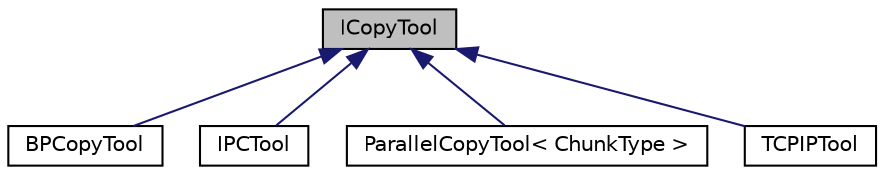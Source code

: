 digraph "ICopyTool"
{
 // LATEX_PDF_SIZE
  edge [fontname="Helvetica",fontsize="10",labelfontname="Helvetica",labelfontsize="10"];
  node [fontname="Helvetica",fontsize="10",shape=record];
  Node1 [label="ICopyTool",height=0.2,width=0.4,color="black", fillcolor="grey75", style="filled", fontcolor="black",tooltip="An interface of a CopyTool."];
  Node1 -> Node2 [dir="back",color="midnightblue",fontsize="10",style="solid",fontname="Helvetica"];
  Node2 [label="BPCopyTool",height=0.2,width=0.4,color="black", fillcolor="white", style="filled",URL="$classBPCopyTool.html",tooltip=" "];
  Node1 -> Node3 [dir="back",color="midnightblue",fontsize="10",style="solid",fontname="Helvetica"];
  Node3 [label="IPCTool",height=0.2,width=0.4,color="black", fillcolor="white", style="filled",URL="$classIPCTool.html",tooltip=" "];
  Node1 -> Node4 [dir="back",color="midnightblue",fontsize="10",style="solid",fontname="Helvetica"];
  Node4 [label="ParallelCopyTool\< ChunkType \>",height=0.2,width=0.4,color="black", fillcolor="white", style="filled",URL="$classParallelCopyTool.html",tooltip=" "];
  Node1 -> Node5 [dir="back",color="midnightblue",fontsize="10",style="solid",fontname="Helvetica"];
  Node5 [label="TCPIPTool",height=0.2,width=0.4,color="black", fillcolor="white", style="filled",URL="$classTCPIPTool.html",tooltip=" "];
}
